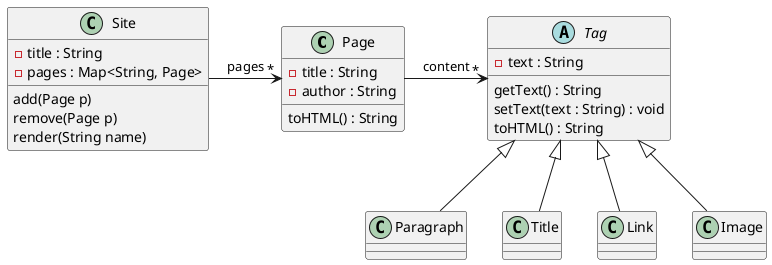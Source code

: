 @startuml
'https://plantuml.com/class-diagram

class Page {
    -title : String
    -author : String
    toHTML() : String
}

abstract class Tag {
    - text : String
    getText() : String
    setText(text : String) : void
    toHTML() : String
}

Tag <|-- Paragraph
Tag <|-- Title
Tag <|-- Link
Tag <|-- Image

Page -> "*" Tag : content
Site -> "*" Page : pages

class Site {
    -title : String
    -pages : Map<String, Page>
    add(Page p)
    remove(Page p)
    render(String name)
}

@enduml
